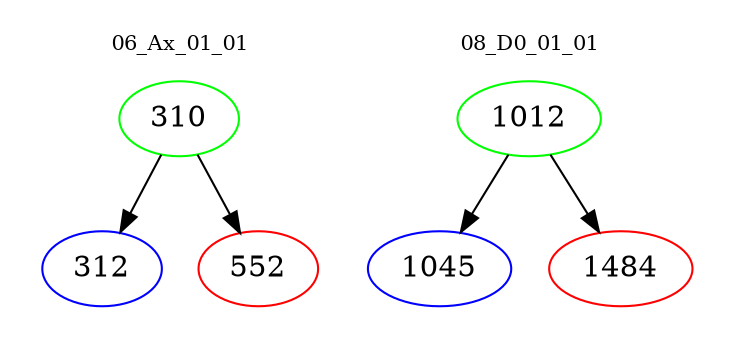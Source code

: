digraph{
subgraph cluster_0 {
color = white
label = "06_Ax_01_01";
fontsize=10;
T0_310 [label="310", color="green"]
T0_310 -> T0_312 [color="black"]
T0_312 [label="312", color="blue"]
T0_310 -> T0_552 [color="black"]
T0_552 [label="552", color="red"]
}
subgraph cluster_1 {
color = white
label = "08_D0_01_01";
fontsize=10;
T1_1012 [label="1012", color="green"]
T1_1012 -> T1_1045 [color="black"]
T1_1045 [label="1045", color="blue"]
T1_1012 -> T1_1484 [color="black"]
T1_1484 [label="1484", color="red"]
}
}
